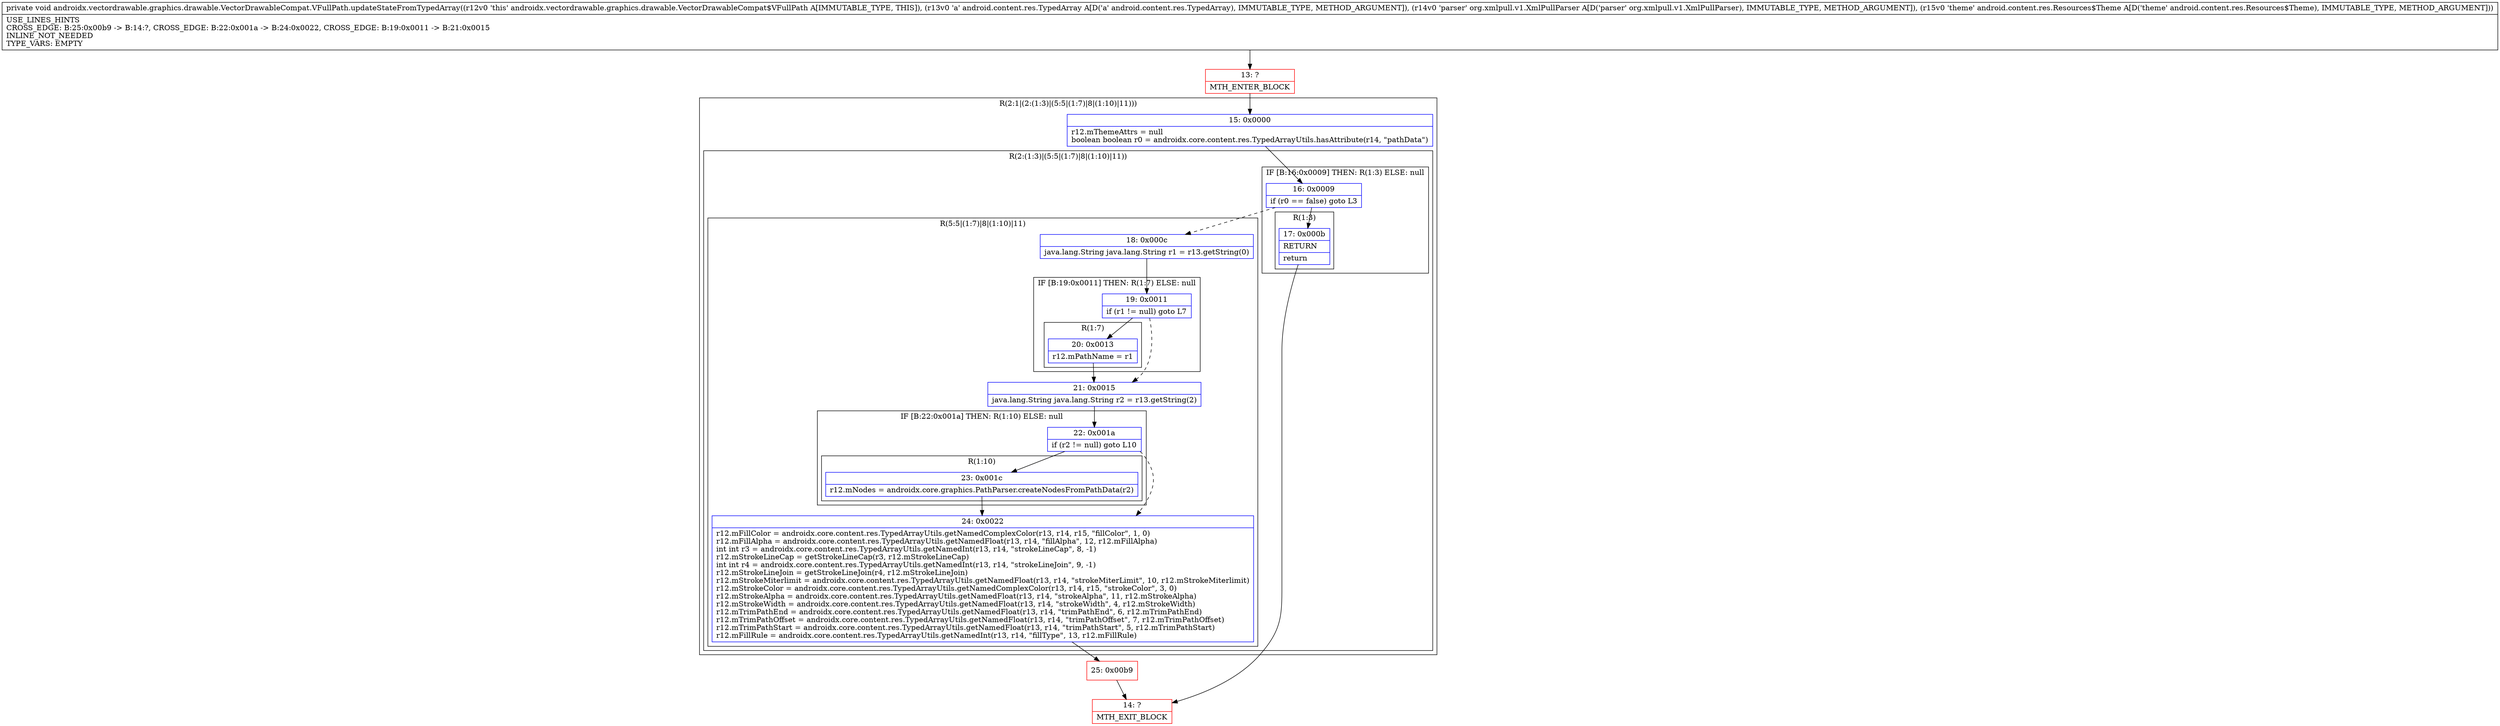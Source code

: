 digraph "CFG forandroidx.vectordrawable.graphics.drawable.VectorDrawableCompat.VFullPath.updateStateFromTypedArray(Landroid\/content\/res\/TypedArray;Lorg\/xmlpull\/v1\/XmlPullParser;Landroid\/content\/res\/Resources$Theme;)V" {
subgraph cluster_Region_1873100028 {
label = "R(2:1|(2:(1:3)|(5:5|(1:7)|8|(1:10)|11)))";
node [shape=record,color=blue];
Node_15 [shape=record,label="{15\:\ 0x0000|r12.mThemeAttrs = null\lboolean boolean r0 = androidx.core.content.res.TypedArrayUtils.hasAttribute(r14, \"pathData\")\l}"];
subgraph cluster_Region_718022701 {
label = "R(2:(1:3)|(5:5|(1:7)|8|(1:10)|11))";
node [shape=record,color=blue];
subgraph cluster_IfRegion_1664497205 {
label = "IF [B:16:0x0009] THEN: R(1:3) ELSE: null";
node [shape=record,color=blue];
Node_16 [shape=record,label="{16\:\ 0x0009|if (r0 == false) goto L3\l}"];
subgraph cluster_Region_574879147 {
label = "R(1:3)";
node [shape=record,color=blue];
Node_17 [shape=record,label="{17\:\ 0x000b|RETURN\l|return\l}"];
}
}
subgraph cluster_Region_1674197170 {
label = "R(5:5|(1:7)|8|(1:10)|11)";
node [shape=record,color=blue];
Node_18 [shape=record,label="{18\:\ 0x000c|java.lang.String java.lang.String r1 = r13.getString(0)\l}"];
subgraph cluster_IfRegion_640208079 {
label = "IF [B:19:0x0011] THEN: R(1:7) ELSE: null";
node [shape=record,color=blue];
Node_19 [shape=record,label="{19\:\ 0x0011|if (r1 != null) goto L7\l}"];
subgraph cluster_Region_1621902890 {
label = "R(1:7)";
node [shape=record,color=blue];
Node_20 [shape=record,label="{20\:\ 0x0013|r12.mPathName = r1\l}"];
}
}
Node_21 [shape=record,label="{21\:\ 0x0015|java.lang.String java.lang.String r2 = r13.getString(2)\l}"];
subgraph cluster_IfRegion_855200660 {
label = "IF [B:22:0x001a] THEN: R(1:10) ELSE: null";
node [shape=record,color=blue];
Node_22 [shape=record,label="{22\:\ 0x001a|if (r2 != null) goto L10\l}"];
subgraph cluster_Region_12903121 {
label = "R(1:10)";
node [shape=record,color=blue];
Node_23 [shape=record,label="{23\:\ 0x001c|r12.mNodes = androidx.core.graphics.PathParser.createNodesFromPathData(r2)\l}"];
}
}
Node_24 [shape=record,label="{24\:\ 0x0022|r12.mFillColor = androidx.core.content.res.TypedArrayUtils.getNamedComplexColor(r13, r14, r15, \"fillColor\", 1, 0)\lr12.mFillAlpha = androidx.core.content.res.TypedArrayUtils.getNamedFloat(r13, r14, \"fillAlpha\", 12, r12.mFillAlpha)\lint int r3 = androidx.core.content.res.TypedArrayUtils.getNamedInt(r13, r14, \"strokeLineCap\", 8, \-1)\lr12.mStrokeLineCap = getStrokeLineCap(r3, r12.mStrokeLineCap)\lint int r4 = androidx.core.content.res.TypedArrayUtils.getNamedInt(r13, r14, \"strokeLineJoin\", 9, \-1)\lr12.mStrokeLineJoin = getStrokeLineJoin(r4, r12.mStrokeLineJoin)\lr12.mStrokeMiterlimit = androidx.core.content.res.TypedArrayUtils.getNamedFloat(r13, r14, \"strokeMiterLimit\", 10, r12.mStrokeMiterlimit)\lr12.mStrokeColor = androidx.core.content.res.TypedArrayUtils.getNamedComplexColor(r13, r14, r15, \"strokeColor\", 3, 0)\lr12.mStrokeAlpha = androidx.core.content.res.TypedArrayUtils.getNamedFloat(r13, r14, \"strokeAlpha\", 11, r12.mStrokeAlpha)\lr12.mStrokeWidth = androidx.core.content.res.TypedArrayUtils.getNamedFloat(r13, r14, \"strokeWidth\", 4, r12.mStrokeWidth)\lr12.mTrimPathEnd = androidx.core.content.res.TypedArrayUtils.getNamedFloat(r13, r14, \"trimPathEnd\", 6, r12.mTrimPathEnd)\lr12.mTrimPathOffset = androidx.core.content.res.TypedArrayUtils.getNamedFloat(r13, r14, \"trimPathOffset\", 7, r12.mTrimPathOffset)\lr12.mTrimPathStart = androidx.core.content.res.TypedArrayUtils.getNamedFloat(r13, r14, \"trimPathStart\", 5, r12.mTrimPathStart)\lr12.mFillRule = androidx.core.content.res.TypedArrayUtils.getNamedInt(r13, r14, \"fillType\", 13, r12.mFillRule)\l}"];
}
}
}
Node_13 [shape=record,color=red,label="{13\:\ ?|MTH_ENTER_BLOCK\l}"];
Node_14 [shape=record,color=red,label="{14\:\ ?|MTH_EXIT_BLOCK\l}"];
Node_25 [shape=record,color=red,label="{25\:\ 0x00b9}"];
MethodNode[shape=record,label="{private void androidx.vectordrawable.graphics.drawable.VectorDrawableCompat.VFullPath.updateStateFromTypedArray((r12v0 'this' androidx.vectordrawable.graphics.drawable.VectorDrawableCompat$VFullPath A[IMMUTABLE_TYPE, THIS]), (r13v0 'a' android.content.res.TypedArray A[D('a' android.content.res.TypedArray), IMMUTABLE_TYPE, METHOD_ARGUMENT]), (r14v0 'parser' org.xmlpull.v1.XmlPullParser A[D('parser' org.xmlpull.v1.XmlPullParser), IMMUTABLE_TYPE, METHOD_ARGUMENT]), (r15v0 'theme' android.content.res.Resources$Theme A[D('theme' android.content.res.Resources$Theme), IMMUTABLE_TYPE, METHOD_ARGUMENT]))  | USE_LINES_HINTS\lCROSS_EDGE: B:25:0x00b9 \-\> B:14:?, CROSS_EDGE: B:22:0x001a \-\> B:24:0x0022, CROSS_EDGE: B:19:0x0011 \-\> B:21:0x0015\lINLINE_NOT_NEEDED\lTYPE_VARS: EMPTY\l}"];
MethodNode -> Node_13;Node_15 -> Node_16;
Node_16 -> Node_17;
Node_16 -> Node_18[style=dashed];
Node_17 -> Node_14;
Node_18 -> Node_19;
Node_19 -> Node_20;
Node_19 -> Node_21[style=dashed];
Node_20 -> Node_21;
Node_21 -> Node_22;
Node_22 -> Node_23;
Node_22 -> Node_24[style=dashed];
Node_23 -> Node_24;
Node_24 -> Node_25;
Node_13 -> Node_15;
Node_25 -> Node_14;
}

